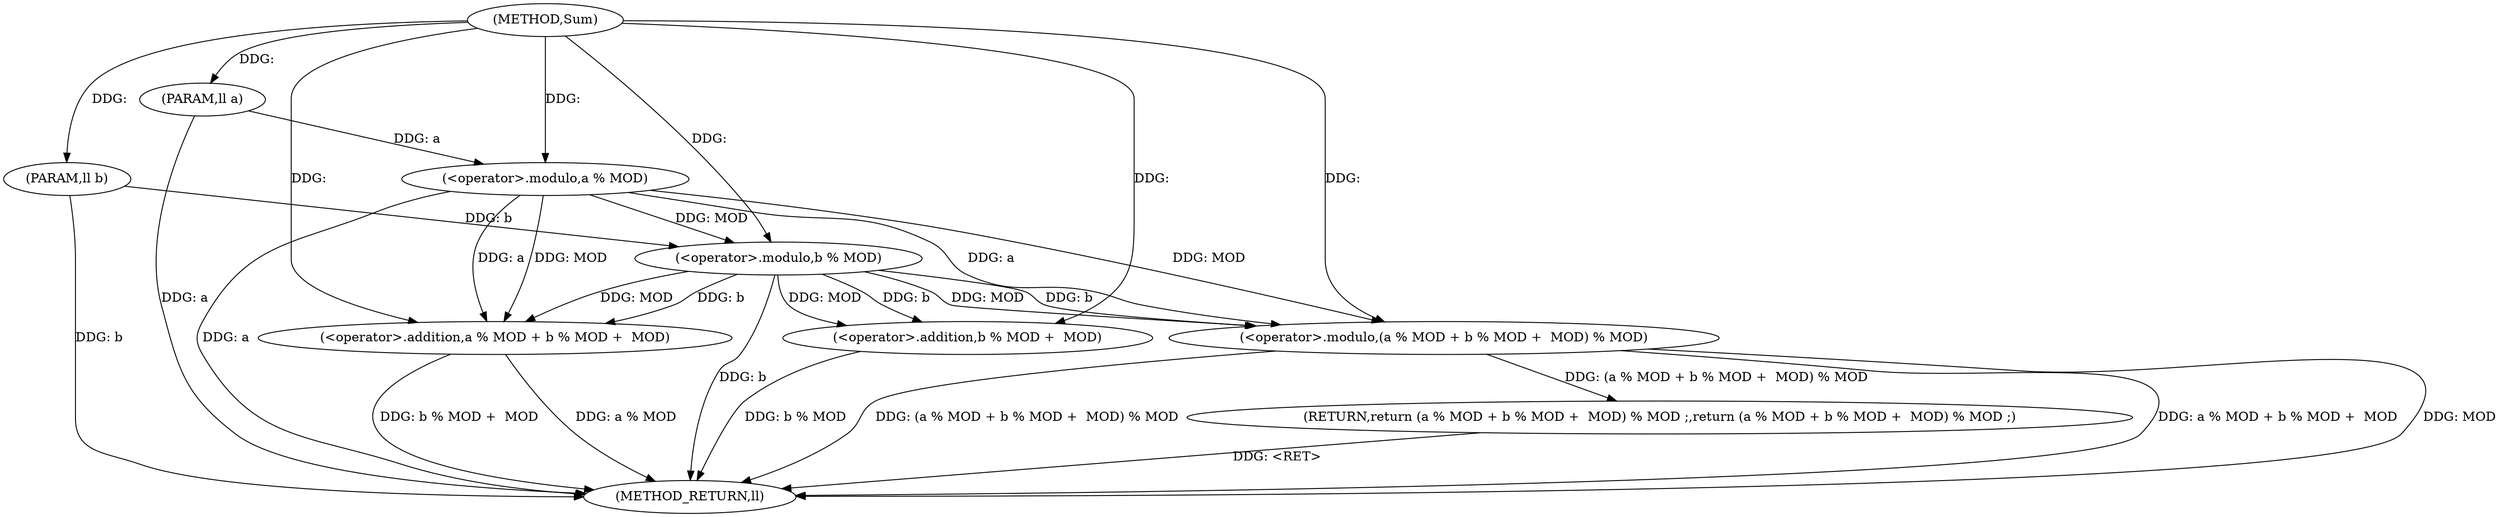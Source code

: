digraph "Sum" {  
"1000218" [label = "(METHOD,Sum)" ]
"1000234" [label = "(METHOD_RETURN,ll)" ]
"1000219" [label = "(PARAM,ll a)" ]
"1000220" [label = "(PARAM,ll b)" ]
"1000222" [label = "(RETURN,return (a % MOD + b % MOD +  MOD) % MOD ;,return (a % MOD + b % MOD +  MOD) % MOD ;)" ]
"1000223" [label = "(<operator>.modulo,(a % MOD + b % MOD +  MOD) % MOD)" ]
"1000224" [label = "(<operator>.addition,a % MOD + b % MOD +  MOD)" ]
"1000225" [label = "(<operator>.modulo,a % MOD)" ]
"1000228" [label = "(<operator>.addition,b % MOD +  MOD)" ]
"1000229" [label = "(<operator>.modulo,b % MOD)" ]
  "1000222" -> "1000234"  [ label = "DDG: <RET>"] 
  "1000219" -> "1000234"  [ label = "DDG: a"] 
  "1000220" -> "1000234"  [ label = "DDG: b"] 
  "1000225" -> "1000234"  [ label = "DDG: a"] 
  "1000224" -> "1000234"  [ label = "DDG: a % MOD"] 
  "1000229" -> "1000234"  [ label = "DDG: b"] 
  "1000228" -> "1000234"  [ label = "DDG: b % MOD"] 
  "1000224" -> "1000234"  [ label = "DDG: b % MOD +  MOD"] 
  "1000223" -> "1000234"  [ label = "DDG: a % MOD + b % MOD +  MOD"] 
  "1000223" -> "1000234"  [ label = "DDG: MOD"] 
  "1000223" -> "1000234"  [ label = "DDG: (a % MOD + b % MOD +  MOD) % MOD"] 
  "1000218" -> "1000219"  [ label = "DDG: "] 
  "1000218" -> "1000220"  [ label = "DDG: "] 
  "1000223" -> "1000222"  [ label = "DDG: (a % MOD + b % MOD +  MOD) % MOD"] 
  "1000225" -> "1000223"  [ label = "DDG: a"] 
  "1000225" -> "1000223"  [ label = "DDG: MOD"] 
  "1000229" -> "1000223"  [ label = "DDG: MOD"] 
  "1000218" -> "1000223"  [ label = "DDG: "] 
  "1000229" -> "1000223"  [ label = "DDG: b"] 
  "1000225" -> "1000224"  [ label = "DDG: a"] 
  "1000225" -> "1000224"  [ label = "DDG: MOD"] 
  "1000229" -> "1000224"  [ label = "DDG: MOD"] 
  "1000218" -> "1000224"  [ label = "DDG: "] 
  "1000229" -> "1000224"  [ label = "DDG: b"] 
  "1000219" -> "1000225"  [ label = "DDG: a"] 
  "1000218" -> "1000225"  [ label = "DDG: "] 
  "1000229" -> "1000228"  [ label = "DDG: MOD"] 
  "1000229" -> "1000228"  [ label = "DDG: b"] 
  "1000218" -> "1000228"  [ label = "DDG: "] 
  "1000220" -> "1000229"  [ label = "DDG: b"] 
  "1000218" -> "1000229"  [ label = "DDG: "] 
  "1000225" -> "1000229"  [ label = "DDG: MOD"] 
}
